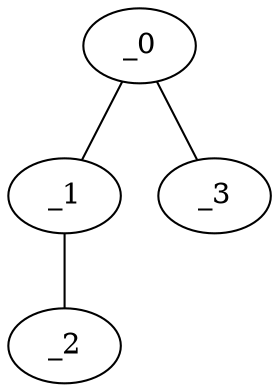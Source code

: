 graph LP1_0124 {
	_0	 [x="0.77",
		y="2.91"];
	_1	 [x="0.803414",
		y="0.558304"];
	_0 -- _1;
	_3	 [x="1.08039",
		y="0.441025"];
	_0 -- _3;
	_2	 [x="2.18373",
		y="0.715463"];
	_1 -- _2;
}
